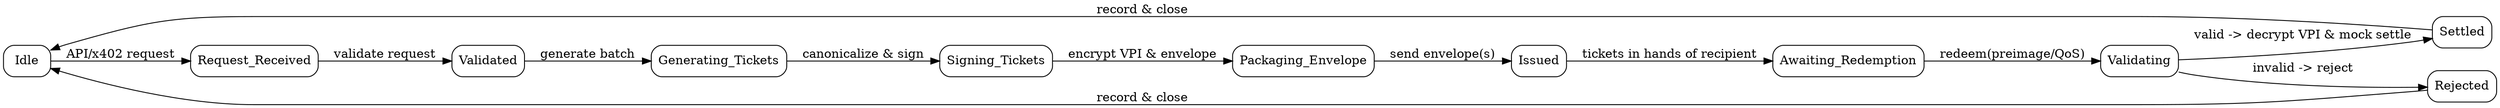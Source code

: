 digraph CTIA_FSM {
  rankdir=LR;
  node [shape=box, style=rounded];
  Idle -> Request_Received [label="API/x402 request"];
  Request_Received -> Validated [label="validate request"];
  Validated -> Generating_Tickets [label="generate batch"];
  Generating_Tickets -> Signing_Tickets [label="canonicalize & sign"];
  Signing_Tickets -> Packaging_Envelope [label="encrypt VPI & envelope"];
  Packaging_Envelope -> Issued [label="send envelope(s)"];
  Issued -> Awaiting_Redemption [label="tickets in hands of recipient"];
  Awaiting_Redemption -> Validating [label="redeem(preimage/QoS)"];
  Validating -> Settled [label="valid -> decrypt VPI & mock settle"];
  Validating -> Rejected [label="invalid -> reject"];
  Settled -> Idle [label="record & close"];
  Rejected -> Idle [label="record & close"];
}
